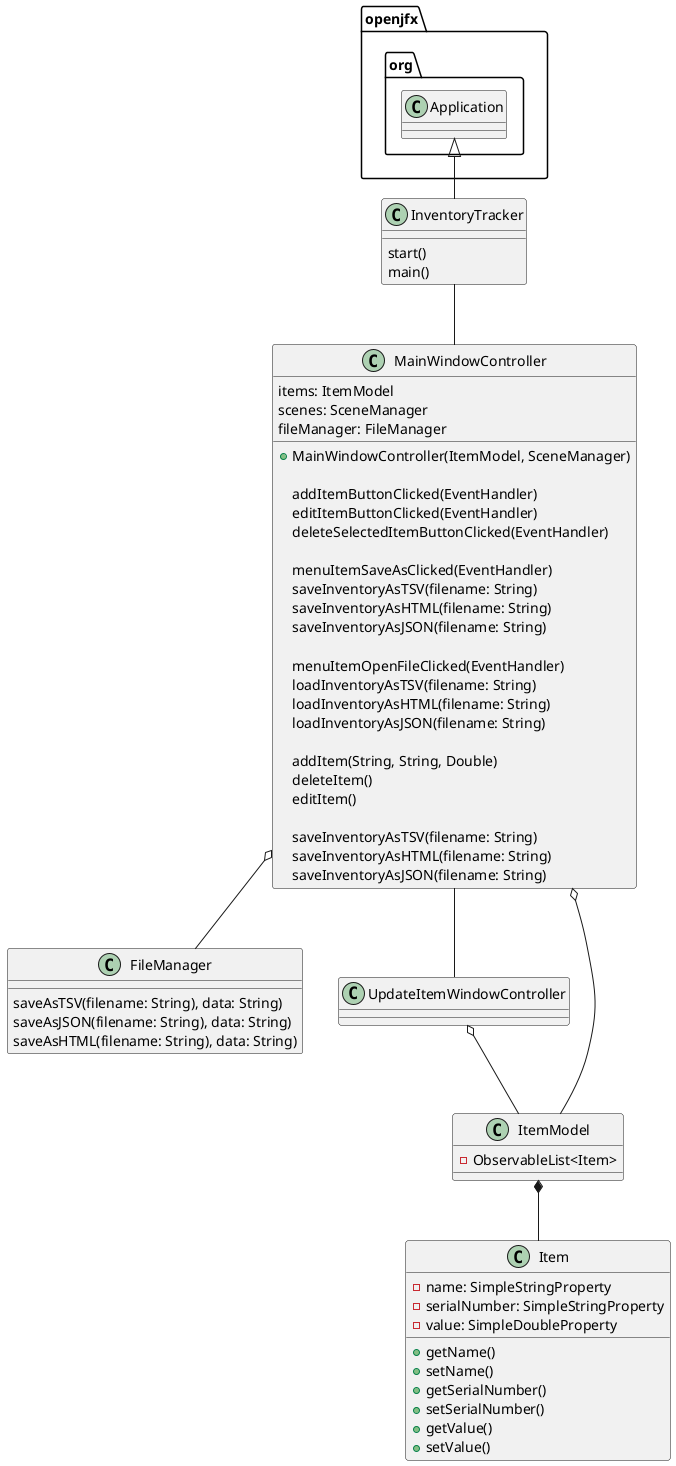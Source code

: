 @startuml

class InventoryTracker {
    start()
    main()
}

class MainWindowController {
    items: ItemModel
    scenes: SceneManager
    fileManager: FileManager

    + MainWindowController(ItemModel, SceneManager)

    addItemButtonClicked(EventHandler)
    editItemButtonClicked(EventHandler)
    deleteSelectedItemButtonClicked(EventHandler)

    menuItemSaveAsClicked(EventHandler)
    saveInventoryAsTSV(filename: String)
    saveInventoryAsHTML(filename: String)
    saveInventoryAsJSON(filename: String)

    menuItemOpenFileClicked(EventHandler)
    loadInventoryAsTSV(filename: String)
    loadInventoryAsHTML(filename: String)
    loadInventoryAsJSON(filename: String)

    addItem(String, String, Double)
    deleteItem()
    editItem()

    saveInventoryAsTSV(filename: String)
    saveInventoryAsHTML(filename: String)
    saveInventoryAsJSON(filename: String)
}

class FileManager {
    saveAsTSV(filename: String), data: String)
    saveAsJSON(filename: String), data: String)
    saveAsHTML(filename: String), data: String)
}

class UpdateItemWindowController {
}


class ItemModel {
    - ObservableList<Item>

    /' ObservableList is not serializable
       Copying everything over a normal list
       Use Gson on that normal list '/
}

class Item {
    - name: SimpleStringProperty
    - serialNumber: SimpleStringProperty
    - value: SimpleDoubleProperty

    + getName()
    + setName()
    + getSerialNumber()
    + setSerialNumber()
    + getValue()
    + setValue()
}

openjfx.org.Application <|-- InventoryTracker
InventoryTracker -- MainWindowController
MainWindowController o-- ItemModel
MainWindowController -- UpdateItemWindowController
UpdateItemWindowController o-- ItemModel
ItemModel *-- Item
MainWindowController o-- FileManager

@enduml